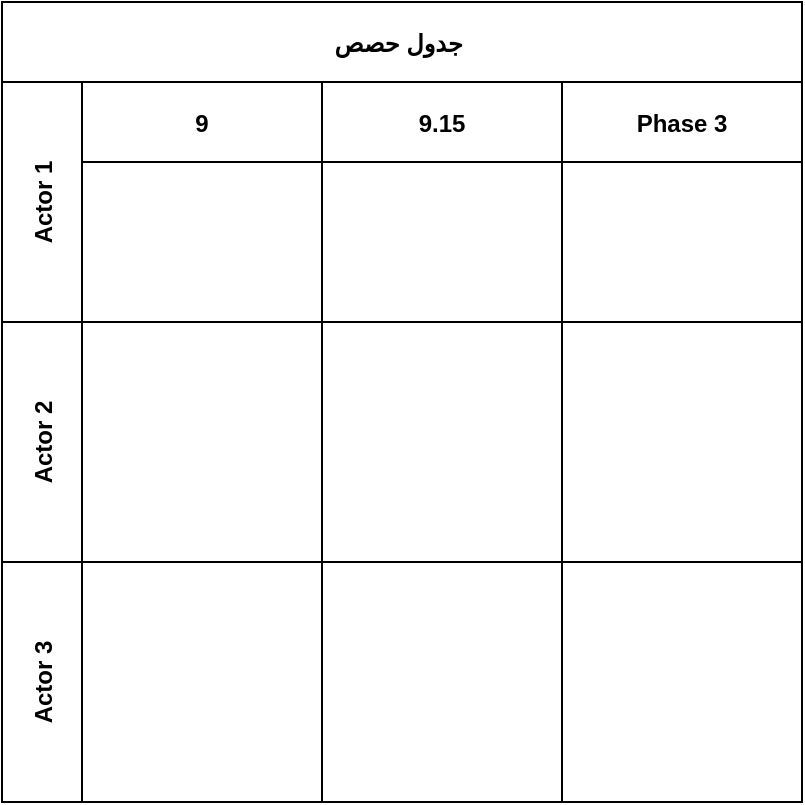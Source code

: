 <mxfile>
    <diagram id="jEjLREN3JahuS5Mg3CxG" name="Page-1">
        <mxGraphModel dx="788" dy="619" grid="1" gridSize="10" guides="1" tooltips="1" connect="1" arrows="1" fold="1" page="1" pageScale="1" pageWidth="850" pageHeight="1100" math="0" shadow="0">
            <root>
                <mxCell id="0"/>
                <mxCell id="1" parent="0"/>
                <mxCell id="2" value="جدول حصص " style="shape=table;childLayout=tableLayout;startSize=40;collapsible=0;recursiveResize=0;expand=0;fontStyle=1;" vertex="1" parent="1">
                    <mxGeometry x="200" y="120" width="400" height="400" as="geometry"/>
                </mxCell>
                <mxCell id="3" value="Actor 1" style="shape=tableRow;horizontal=0;startSize=40;swimlaneHead=0;swimlaneBody=0;top=0;left=0;bottom=0;right=0;dropTarget=0;fillColor=none;collapsible=0;recursiveResize=0;expand=0;fontStyle=1;" vertex="1" parent="2">
                    <mxGeometry y="40" width="400" height="120" as="geometry"/>
                </mxCell>
                <mxCell id="4" value="9" style="swimlane;swimlaneHead=0;swimlaneBody=0;fontStyle=0;connectable=0;fillColor=none;startSize=40;collapsible=0;recursiveResize=0;expand=0;fontStyle=1;" vertex="1" parent="3">
                    <mxGeometry x="40" width="120" height="120" as="geometry">
                        <mxRectangle width="120" height="120" as="alternateBounds"/>
                    </mxGeometry>
                </mxCell>
                <mxCell id="5" value="9.15" style="swimlane;swimlaneHead=0;swimlaneBody=0;fontStyle=0;connectable=0;fillColor=none;startSize=40;collapsible=0;recursiveResize=0;expand=0;fontStyle=1;" vertex="1" parent="3">
                    <mxGeometry x="160" width="120" height="120" as="geometry">
                        <mxRectangle width="120" height="120" as="alternateBounds"/>
                    </mxGeometry>
                </mxCell>
                <mxCell id="6" value="Phase 3" style="swimlane;swimlaneHead=0;swimlaneBody=0;fontStyle=0;connectable=0;fillColor=none;startSize=40;collapsible=0;recursiveResize=0;expand=0;fontStyle=1;" vertex="1" parent="3">
                    <mxGeometry x="280" width="120" height="120" as="geometry">
                        <mxRectangle width="120" height="120" as="alternateBounds"/>
                    </mxGeometry>
                </mxCell>
                <mxCell id="7" value="Actor 2" style="shape=tableRow;horizontal=0;startSize=40;swimlaneHead=0;swimlaneBody=0;top=0;left=0;bottom=0;right=0;dropTarget=0;fillColor=none;collapsible=0;recursiveResize=0;expand=0;fontStyle=1;" vertex="1" parent="2">
                    <mxGeometry y="160" width="400" height="120" as="geometry"/>
                </mxCell>
                <mxCell id="8" value="" style="swimlane;swimlaneHead=0;swimlaneBody=0;fontStyle=0;connectable=0;fillColor=none;startSize=0;collapsible=0;recursiveResize=0;expand=0;fontStyle=1;" vertex="1" parent="7">
                    <mxGeometry x="40" width="120" height="120" as="geometry">
                        <mxRectangle width="120" height="120" as="alternateBounds"/>
                    </mxGeometry>
                </mxCell>
                <mxCell id="9" value="" style="swimlane;swimlaneHead=0;swimlaneBody=0;fontStyle=0;connectable=0;fillColor=none;startSize=0;collapsible=0;recursiveResize=0;expand=0;fontStyle=1;" vertex="1" parent="7">
                    <mxGeometry x="160" width="120" height="120" as="geometry">
                        <mxRectangle width="120" height="120" as="alternateBounds"/>
                    </mxGeometry>
                </mxCell>
                <mxCell id="10" value="" style="swimlane;swimlaneHead=0;swimlaneBody=0;fontStyle=0;connectable=0;fillColor=none;startSize=0;collapsible=0;recursiveResize=0;expand=0;fontStyle=1;" vertex="1" parent="7">
                    <mxGeometry x="280" width="120" height="120" as="geometry">
                        <mxRectangle width="120" height="120" as="alternateBounds"/>
                    </mxGeometry>
                </mxCell>
                <mxCell id="11" value="Actor 3" style="shape=tableRow;horizontal=0;startSize=40;swimlaneHead=0;swimlaneBody=0;top=0;left=0;bottom=0;right=0;dropTarget=0;fillColor=none;collapsible=0;recursiveResize=0;expand=0;fontStyle=1;" vertex="1" parent="2">
                    <mxGeometry y="280" width="400" height="120" as="geometry"/>
                </mxCell>
                <mxCell id="12" value="" style="swimlane;swimlaneHead=0;swimlaneBody=0;fontStyle=0;connectable=0;fillColor=none;startSize=0;collapsible=0;recursiveResize=0;expand=0;fontStyle=1;" vertex="1" parent="11">
                    <mxGeometry x="40" width="120" height="120" as="geometry">
                        <mxRectangle width="120" height="120" as="alternateBounds"/>
                    </mxGeometry>
                </mxCell>
                <mxCell id="13" value="" style="swimlane;swimlaneHead=0;swimlaneBody=0;fontStyle=0;connectable=0;fillColor=none;startSize=0;collapsible=0;recursiveResize=0;expand=0;fontStyle=1;" vertex="1" parent="11">
                    <mxGeometry x="160" width="120" height="120" as="geometry">
                        <mxRectangle width="120" height="120" as="alternateBounds"/>
                    </mxGeometry>
                </mxCell>
                <mxCell id="14" value="" style="swimlane;swimlaneHead=0;swimlaneBody=0;fontStyle=0;connectable=0;fillColor=none;startSize=0;collapsible=0;recursiveResize=0;expand=0;fontStyle=1;" vertex="1" parent="11">
                    <mxGeometry x="280" width="120" height="120" as="geometry">
                        <mxRectangle width="120" height="120" as="alternateBounds"/>
                    </mxGeometry>
                </mxCell>
            </root>
        </mxGraphModel>
    </diagram>
</mxfile>